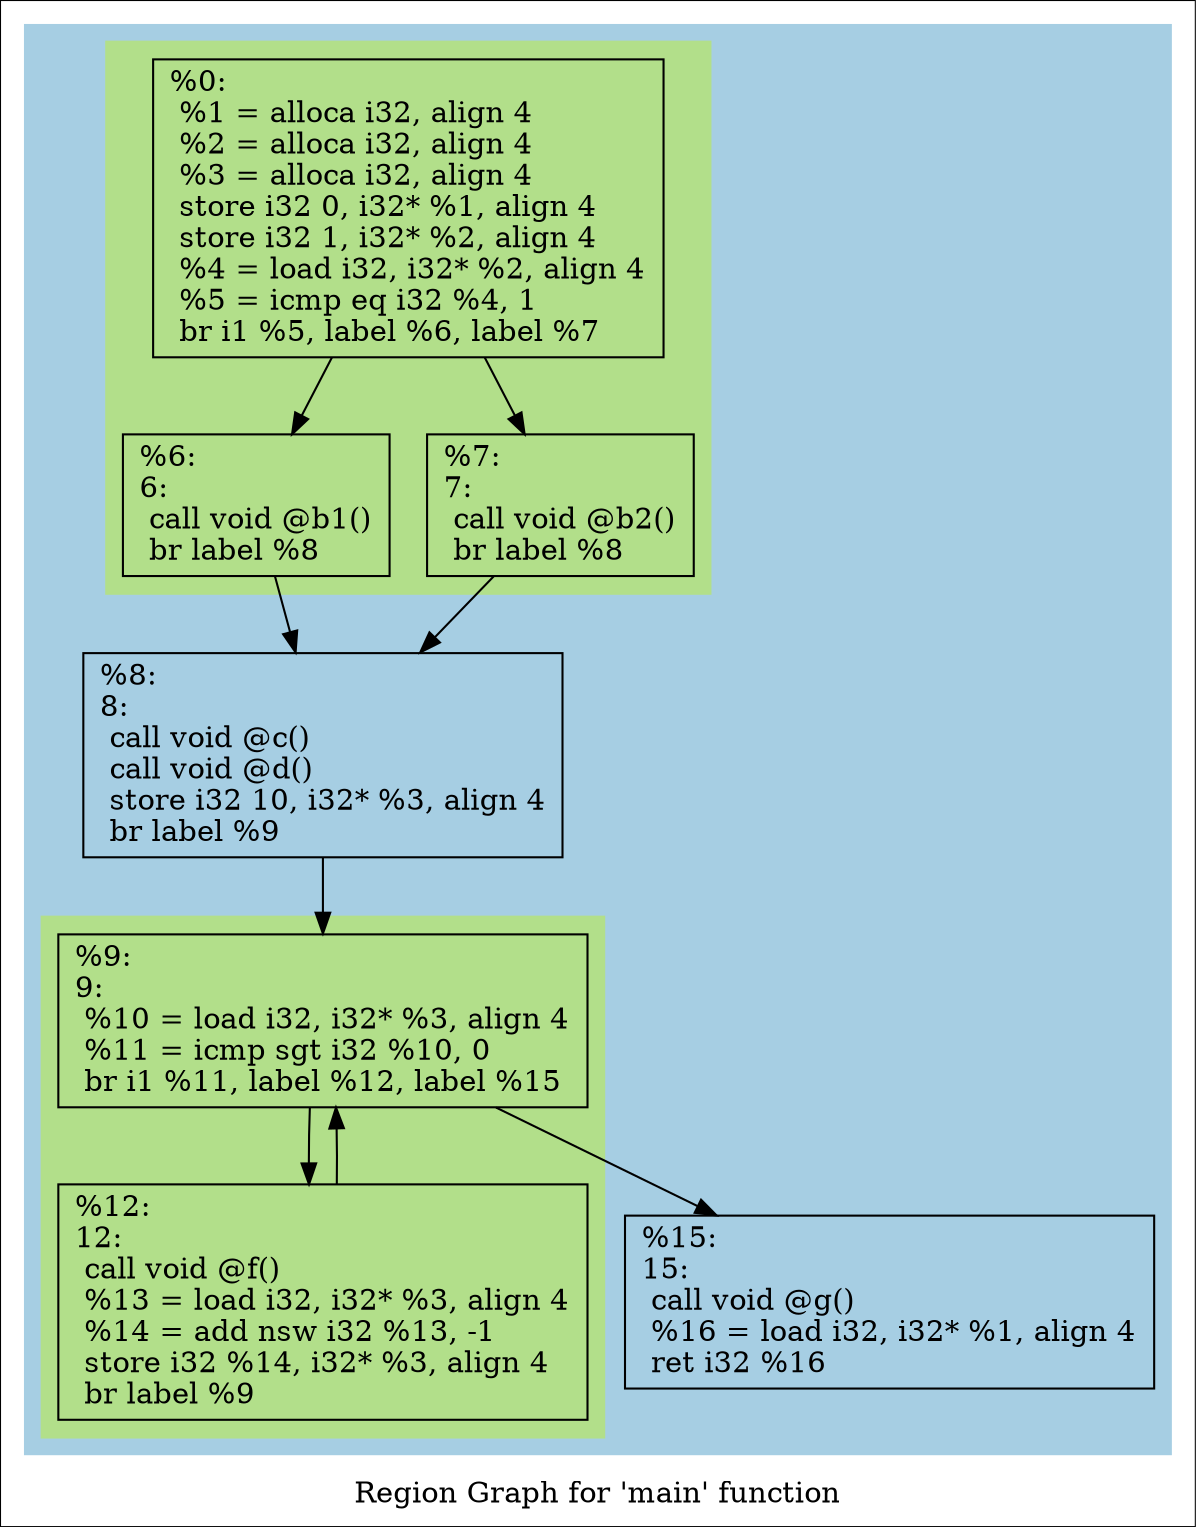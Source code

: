 digraph "Region Graph for 'main' function" {
	label="Region Graph for 'main' function";

	Node0x2764330 [shape=record,label="{%0:\l  %1 = alloca i32, align 4\l  %2 = alloca i32, align 4\l  %3 = alloca i32, align 4\l  store i32 0, i32* %1, align 4\l  store i32 1, i32* %2, align 4\l  %4 = load i32, i32* %2, align 4\l  %5 = icmp eq i32 %4, 1\l  br i1 %5, label %6, label %7\l}"];
	Node0x2764330 -> Node0x27694b0;
	Node0x2764330 -> Node0x2764a30;
	Node0x27694b0 [shape=record,label="{%6:\l6:                                                \l  call void @b1()\l  br label %8\l}"];
	Node0x27694b0 -> Node0x2763a10;
	Node0x2763a10 [shape=record,label="{%8:\l8:                                                \l  call void @c()\l  call void @d()\l  store i32 10, i32* %3, align 4\l  br label %9\l}"];
	Node0x2763a10 -> Node0x2761680;
	Node0x2761680 [shape=record,label="{%9:\l9:                                                \l  %10 = load i32, i32* %3, align 4\l  %11 = icmp sgt i32 %10, 0\l  br i1 %11, label %12, label %15\l}"];
	Node0x2761680 -> Node0x275d680;
	Node0x2761680 -> Node0x2761a70;
	Node0x275d680 [shape=record,label="{%12:\l12:                                               \l  call void @f()\l  %13 = load i32, i32* %3, align 4\l  %14 = add nsw i32 %13, -1\l  store i32 %14, i32* %3, align 4\l  br label %9\l}"];
	Node0x275d680 -> Node0x2761680[constraint=false];
	Node0x2761a70 [shape=record,label="{%15:\l15:                                               \l  call void @g()\l  %16 = load i32, i32* %1, align 4\l  ret i32 %16\l}"];
	Node0x2764a30 [shape=record,label="{%7:\l7:                                                \l  call void @b2()\l  br label %8\l}"];
	Node0x2764a30 -> Node0x2763a10;
	colorscheme = "paired12"
        subgraph cluster_0x2766c40 {
          label = "";
          style = filled;
          color = 1
          subgraph cluster_0x278bd90 {
            label = "";
            style = filled;
            color = 3
            Node0x2764330;
            Node0x27694b0;
            Node0x2764a30;
          }
          subgraph cluster_0x273a0f0 {
            label = "";
            style = filled;
            color = 3
            Node0x2761680;
            Node0x275d680;
          }
          Node0x2763a10;
          Node0x2761a70;
        }
}
